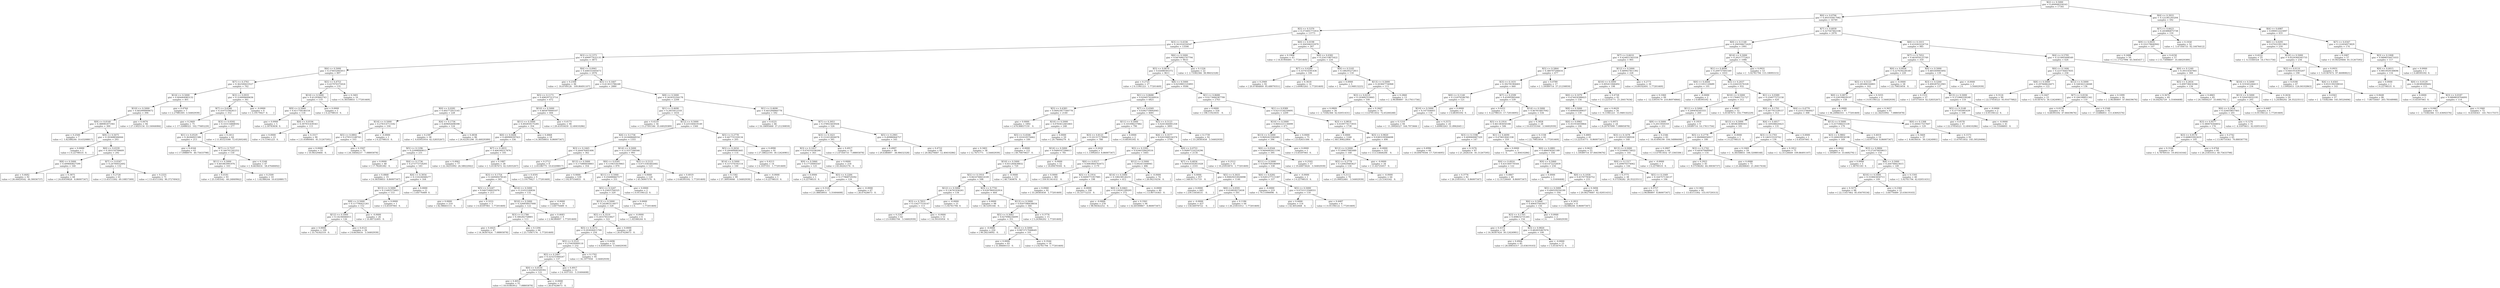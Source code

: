 digraph Tree {
0 [label="X[2] <= 0.5000\ngini = 0.499948358163\nsamples = 17341", shape="box"] ;
1 [label="X[0] <= 0.0794\ngini = 0.493193817082\nsamples = 16749", shape="box"] ;
0 -> 1 ;
2 [label="X[5] <= 0.5370\ngini = 0.373491771814\nsamples = 13773", shape="box"] ;
1 -> 2 ;
3 [label="X[3] <= 0.4336\ngini = 0.341016550547\nsamples = 13506", shape="box"] ;
2 -> 3 ;
4 [label="X[3] <= 0.1373\ngini = 0.499977632135\nsamples = 3873", shape="box"] ;
3 -> 4 ;
5 [label="X[6] <= 0.5000\ngini = 0.374032065011\nsamples = 897", shape="box"] ;
4 -> 5 ;
6 [label="X[7] <= 0.3761\ngini = 0.362500433527\nsamples = 762", shape="box"] ;
5 -> 6 ;
7 [label="X[14] <= 0.5000\ngini = 0.404464983132\nsamples = 401", shape="box"] ;
6 -> 7 ;
8 [label="X[10] <= 0.5000\ngini = 0.402999909672\nsamples = 394", shape="box"] ;
7 -> 8 ;
9 [label="X[9] <= 0.0140\ngini = 0.388981871941\nsamples = 300", shape="box"] ;
8 -> 9 ;
10 [label="gini = 0.2500\nsamples = 7\nvalue = [  1.82388244  10.63208817]", shape="box"] ;
9 -> 10 ;
11 [label="X[9] <= 0.5075\ngini = 0.393688584044\nsamples = 293", shape="box"] ;
9 -> 11 ;
12 [label="gini = 0.0000\nsamples = 1\nvalue = [ 0.22798531  0.        ]", shape="box"] ;
11 -> 12 ;
13 [label="X[0] <= 0.0339\ngini = 0.393159799609\nsamples = 292", shape="box"] ;
11 -> 13 ;
14 [label="X[8] <= 0.5000\ngini = 0.499840827599\nsamples = 160", shape="box"] ;
13 -> 14 ;
15 [label="gini = 0.4682\nsamples = 92\nvalue = [ 26.44629542  44.30036737]", shape="box"] ;
14 -> 15 ;
16 [label="gini = 0.3875\nsamples = 68\nvalue = [ 24.85039828   8.86007347]", shape="box"] ;
14 -> 16 ;
17 [label="X[7] <= 0.0347\ngini = 0.24700932492\nsamples = 132", shape="box"] ;
13 -> 17 ;
18 [label="gini = 0.2728\nsamples = 61\nvalue = [ 13.45113302  69.10857309]", shape="box"] ;
17 -> 18 ;
19 [label="gini = 0.2255\nsamples = 71\nvalue = [ 13.45113302  90.37274943]", shape="box"] ;
17 -> 19 ;
20 [label="gini = 0.4474\nsamples = 94\nvalue = [ 27.13025134  53.16044084]", shape="box"] ;
8 -> 20 ;
21 [label="gini = 0.4764\nsamples = 7\nvalue = [ 2.27985305  3.54402939]", shape="box"] ;
7 -> 21 ;
22 [label="X[3] <= 0.0935\ngini = 0.318009600636\nsamples = 361", shape="box"] ;
6 -> 22 ;
23 [label="X[7] <= 0.6280\ngini = 0.310721942613\nsamples = 352", shape="box"] ;
22 -> 23 ;
24 [label="gini = 0.2469\nsamples = 75\nvalue = [  17.32688321  102.77685229]", shape="box"] ;
23 -> 24 ;
25 [label="X[3] <= 0.0592\ngini = 0.333116808592\nsamples = 277", shape="box"] ;
23 -> 25 ;
26 [label="X[1] <= 0.0529\ngini = 0.36266921586\nsamples = 213", shape="box"] ;
25 -> 26 ;
27 [label="gini = 0.4164\nsamples = 63\nvalue = [ 17.0988979   40.75633798]", shape="box"] ;
26 -> 27 ;
28 [label="X[7] <= 0.7537\ngini = 0.340741242252\nsamples = 150", shape="box"] ;
26 -> 28 ;
29 [label="X[11] <= 0.5000\ngini = 0.401863991976\nsamples = 103", shape="box"] ;
28 -> 29 ;
30 [label="gini = 0.4181\nsamples = 93\nvalue = [ 25.5343542   60.24849962]", shape="box"] ;
29 -> 30 ;
31 [label="gini = 0.2500\nsamples = 10\nvalue = [  1.82388244  10.63208817]", shape="box"] ;
29 -> 31 ;
32 [label="gini = 0.2248\nsamples = 47\nvalue = [  8.6634416   58.47648492]", shape="box"] ;
28 -> 32 ;
33 [label="gini = 0.2412\nsamples = 64\nvalue = [ 11.85523588  72.65260248]", shape="box"] ;
25 -> 33 ;
34 [label="gini = -0.0000\nsamples = 9\nvalue = [ 3.19179427  0.        ]", shape="box"] ;
22 -> 34 ;
35 [label="X[5] <= 0.4753\ngini = 0.437970375024\nsamples = 135", shape="box"] ;
5 -> 35 ;
36 [label="X[14] <= 0.5000\ngini = 0.41293662743\nsamples = 119", shape="box"] ;
35 -> 36 ;
37 [label="X[9] <= 0.5060\ngini = 0.411758146154\nsamples = 118", shape="box"] ;
36 -> 37 ;
38 [label="gini = 0.0000\nsamples = 5\nvalue = [ 2.50783836  0.        ]", shape="box"] ;
37 -> 38 ;
39 [label="X[0] <= 0.0194\ngini = 0.397931439343\nsamples = 113", shape="box"] ;
37 -> 39 ;
40 [label="gini = 0.0000\nsamples = 23\nvalue = [ 9.11941221  0.        ]", shape="box"] ;
39 -> 40 ;
41 [label="gini = 0.3317\nsamples = 90\nvalue = [ 21.65860401  81.51267595]", shape="box"] ;
39 -> 41 ;
42 [label="gini = 0.0000\nsamples = 1\nvalue = [ 0.22798531  0.        ]", shape="box"] ;
36 -> 42 ;
43 [label="gini = 0.3401\nsamples = 16\nvalue = [ 6.38358855  1.77201469]", shape="box"] ;
35 -> 43 ;
44 [label="X[4] <= 0.0941\ngini = 0.448331605673\nsamples = 2976", shape="box"] ;
4 -> 44 ;
45 [label="gini = 0.2308\nsamples = 96\nvalue = [  16.8709126   109.86491107]", shape="box"] ;
44 -> 45 ;
46 [label="X[5] <= 0.1667\ngini = 0.413015786248\nsamples = 2880", shape="box"] ;
44 -> 46 ;
47 [label="X[5] <= 0.1173\ngini = 0.498297313714\nsamples = 672", shape="box"] ;
46 -> 47 ;
48 [label="X[0] <= 0.0281\ngini = 0.492772915145\nsamples = 228", shape="box"] ;
47 -> 48 ;
49 [label="X[14] <= 0.5000\ngini = 0.278314713182\nsamples = 104", shape="box"] ;
48 -> 49 ;
50 [label="X[5] <= 0.0802\ngini = 0.279515148745\nsamples = 103", shape="box"] ;
49 -> 50 ;
51 [label="gini = 0.0000\nsamples = 33\nvalue = [ 10.94329466   0.        ]", shape="box"] ;
50 -> 51 ;
52 [label="gini = 0.3507\nsamples = 70\nvalue = [ 24.16644237   7.08805878]", shape="box"] ;
50 -> 52 ;
53 [label="gini = -0.0000\nsamples = 1\nvalue = [ 0.22798531  0.        ]", shape="box"] ;
49 -> 53 ;
54 [label="X[4] <= 0.1736\ngini = 0.409692698398\nsamples = 124", shape="box"] ;
48 -> 54 ;
55 [label="gini = 0.2387\nsamples = 38\nvalue = [  6.83955916  42.52835267]", shape="box"] ;
54 -> 55 ;
56 [label="gini = 0.4838\nsamples = 86\nvalue = [ 24.62241298  35.44029389]", shape="box"] ;
54 -> 56 ;
57 [label="X[10] <= 0.5000\ngini = 0.485870000107\nsamples = 444", shape="box"] ;
47 -> 57 ;
58 [label="X[11] <= 0.5000\ngini = 0.492859175285\nsamples = 354", shape="box"] ;
57 -> 58 ;
59 [label="X[0] <= 0.0406\ngini = 0.489900397421\nsamples = 336", shape="box"] ;
58 -> 59 ;
60 [label="X[5] <= 0.1296\ngini = 0.22998949013\nsamples = 231", shape="box"] ;
59 -> 60 ;
61 [label="gini = 0.0000\nsamples = 48\nvalue = [ 17.78285382   0.        ]", shape="box"] ;
60 -> 61 ;
62 [label="X[4] <= 0.1736\ngini = 0.273773718205\nsamples = 183", shape="box"] ;
60 -> 62 ;
63 [label="gini = 0.4868\nsamples = 19\nvalue = [ 6.38358855  8.86007347]", shape="box"] ;
62 -> 63 ;
64 [label="X[4] <= 0.3054\ngini = 0.110226048277\nsamples = 164", shape="box"] ;
62 -> 64 ;
65 [label="X[13] <= 0.5000\ngini = 0.11682575603\nsamples = 153", shape="box"] ;
64 -> 65 ;
66 [label="X[8] <= 0.5000\ngini = 0.117706421261\nsamples = 152", shape="box"] ;
65 -> 66 ;
67 [label="X[12] <= 0.5000\ngini = 0.14236046015\nsamples = 126", shape="box"] ;
66 -> 67 ;
68 [label="gini = 0.0000\nsamples = 100\nvalue = [ 33.74182519   0.        ]", shape="box"] ;
67 -> 68 ;
69 [label="gini = 0.4121\nsamples = 26\nvalue = [ 8.6634416   3.54402939]", shape="box"] ;
67 -> 69 ;
70 [label="gini = -0.0000\nsamples = 26\nvalue = [ 10.48732405   0.        ]", shape="box"] ;
66 -> 70 ;
71 [label="gini = 0.0000\nsamples = 1\nvalue = [ 0.45597061  0.        ]", shape="box"] ;
65 -> 71 ;
72 [label="gini = 0.0000\nsamples = 11\nvalue = [ 3.64776489  0.        ]", shape="box"] ;
64 -> 72 ;
73 [label="X[7] <= 0.2833\ngini = 0.406344317876\nsamples = 105", shape="box"] ;
59 -> 73 ;
74 [label="gini = 0.4962\nsamples = 77\nvalue = [ 22.34255992  26.58022042]", shape="box"] ;
73 -> 74 ;
75 [label="gini = 0.1887\nsamples = 28\nvalue = [  5.01567672  42.52835267]", shape="box"] ;
73 -> 75 ;
76 [label="gini = 0.4868\nsamples = 18\nvalue = [ 6.38358855  8.86007347]", shape="box"] ;
58 -> 76 ;
77 [label="gini = 0.4173\nsamples = 90\nvalue = [ 29.41010439  12.40410286]", shape="box"] ;
57 -> 77 ;
78 [label="X[8] <= 0.5000\ngini = 0.343035356178\nsamples = 2208", shape="box"] ;
46 -> 78 ;
79 [label="X[1] <= 0.4690\ngini = 0.2833412318\nsamples = 1616", shape="box"] ;
78 -> 79 ;
80 [label="gini = 0.4210\nsamples = 56\nvalue = [ 15.27501546  35.44029389]", shape="box"] ;
79 -> 80 ;
81 [label="X[12] <= 0.5000\ngini = 0.225160419149\nsamples = 1560", shape="box"] ;
79 -> 81 ;
82 [label="X[4] <= 0.1736\ngini = 0.161668668554\nsamples = 1355", shape="box"] ;
81 -> 82 ;
83 [label="X[3] <= 0.1665\ngini = 0.264476491406\nsamples = 362", shape="box"] ;
82 -> 83 ;
84 [label="gini = 0.2712\nsamples = 8\nvalue = [  2.05186775  10.63208817]", shape="box"] ;
83 -> 84 ;
85 [label="X[13] <= 0.5000\ngini = 0.175880058803\nsamples = 354", shape="box"] ;
83 -> 85 ;
86 [label="X[3] <= 0.1754\ngini = 0.160949278145\nsamples = 345", shape="box"] ;
85 -> 86 ;
87 [label="X[5] <= 0.5247\ngini = 0.0407246035076\nsamples = 213", shape="box"] ;
86 -> 87 ;
88 [label="gini = 0.0000\nsamples = 210\nvalue = [ 82.98665115   0.        ]", shape="box"] ;
87 -> 88 ;
89 [label="gini = 0.3255\nsamples = 3\nvalue = [ 0.45597061  1.77201469]", shape="box"] ;
87 -> 89 ;
90 [label="X[14] <= 0.5000\ngini = 0.31052100836\nsamples = 132", shape="box"] ;
86 -> 90 ;
91 [label="X[10] <= 0.5000\ngini = 0.326858937008\nsamples = 122", shape="box"] ;
90 -> 91 ;
92 [label="X[3] <= 0.1780\ngini = 0.306282758801\nsamples = 113", shape="box"] ;
91 -> 92 ;
93 [label="gini = 0.4425\nsamples = 47\nvalue = [ 14.36307424   7.08805878]", shape="box"] ;
92 -> 93 ;
94 [label="gini = 0.1294\nsamples = 66\nvalue = [ 23.71047176   1.77201469]", shape="box"] ;
92 -> 94 ;
95 [label="gini = 0.4683\nsamples = 9\nvalue = [ 2.96380897  1.77201469]", shape="box"] ;
91 -> 95 ;
96 [label="gini = -0.0000\nsamples = 10\nvalue = [ 3.64776489  0.        ]", shape="box"] ;
90 -> 96 ;
97 [label="gini = 0.4591\nsamples = 9\nvalue = [ 3.19179427  1.77201469]", shape="box"] ;
85 -> 97 ;
98 [label="X[14] <= 0.5000\ngini = 0.113557390566\nsamples = 993", shape="box"] ;
82 -> 98 ;
99 [label="X[0] <= 0.0391\ngini = 0.119431819063\nsamples = 870", shape="box"] ;
98 -> 99 ;
100 [label="gini = 0.0000\nsamples = 539\nvalue = [ 192.87556833    0.        ]", shape="box"] ;
99 -> 100 ;
101 [label="X[11] <= 0.5000\ngini = 0.256880667577\nsamples = 331", shape="box"] ;
99 -> 101 ;
102 [label="X[5] <= 0.5247\ngini = 0.25825764325\nsamples = 329", shape="box"] ;
101 -> 102 ;
103 [label="X[13] <= 0.5000\ngini = 0.242863114077\nsamples = 328", shape="box"] ;
102 -> 103 ;
104 [label="X[5] <= 0.3519\ngini = 0.245576533827\nsamples = 322", shape="box"] ;
103 -> 104 ;
105 [label="X[5] <= 0.3272\ngini = 0.293026411709\nsamples = 254", shape="box"] ;
104 -> 105 ;
106 [label="X[5] <= 0.2531\ngini = 0.270426999118\nsamples = 232", shape="box"] ;
105 -> 106 ;
107 [label="X[5] <= 0.2407\ngini = 0.323231060247\nsamples = 137", shape="box"] ;
106 -> 107 ;
108 [label="X[0] <= 0.0530\ngini = 0.23632549392\nsamples = 122", shape="box"] ;
107 -> 108 ;
109 [label="gini = 0.4053\nsamples = 55\nvalue = [ 18.01083912   7.08805878]", shape="box"] ;
108 -> 109 ;
110 [label="gini = -0.0000\nsamples = 67\nvalue = [ 26.67428073   0.        ]", shape="box"] ;
108 -> 110 ;
111 [label="gini = 0.4917\nsamples = 15\nvalue = [ 4.1037355   5.31604408]", shape="box"] ;
107 -> 111 ;
112 [label="gini = 0.1702\nsamples = 95\nvalue = [ 34.1977958    3.54402939]", shape="box"] ;
106 -> 112 ;
113 [label="gini = 0.4496\nsamples = 22\nvalue = [ 6.83955916  3.54402939]", shape="box"] ;
105 -> 113 ;
114 [label="gini = 0.0000\nsamples = 68\nvalue = [ 26.67428073   0.        ]", shape="box"] ;
104 -> 114 ;
115 [label="gini = -0.0000\nsamples = 6\nvalue = [ 1.82388244  0.        ]", shape="box"] ;
103 -> 115 ;
116 [label="gini = 0.0000\nsamples = 1\nvalue = [ 0.          1.77201469]", shape="box"] ;
102 -> 116 ;
117 [label="gini = 0.0000\nsamples = 2\nvalue = [ 0.91194122  0.        ]", shape="box"] ;
101 -> 117 ;
118 [label="X[5] <= 0.5123\ngini = 0.0713583402682\nsamples = 123", shape="box"] ;
98 -> 118 ;
119 [label="gini = 0.0000\nsamples = 120\nvalue = [ 45.36907576   0.        ]", shape="box"] ;
118 -> 119 ;
120 [label="gini = 0.4019\nsamples = 3\nvalue = [ 0.68395592  1.77201469]", shape="box"] ;
118 -> 120 ;
121 [label="X[5] <= 0.2778\ngini = 0.447731559134\nsamples = 205", shape="box"] ;
81 -> 121 ;
122 [label="X[5] <= 0.2654\ngini = 0.200489083445\nsamples = 114", shape="box"] ;
121 -> 122 ;
123 [label="X[14] <= 0.5000\ngini = 0.157374192114\nsamples = 100", shape="box"] ;
122 -> 123 ;
124 [label="gini = 0.1582\nsamples = 99\nvalue = [ 37.38959008   3.54402939]", shape="box"] ;
123 -> 124 ;
125 [label="gini = -0.0000\nsamples = 1\nvalue = [ 0.22798531  0.        ]", shape="box"] ;
123 -> 125 ;
126 [label="gini = 0.4213\nsamples = 14\nvalue = [ 4.1037355   1.77201469]", shape="box"] ;
122 -> 126 ;
127 [label="gini = 0.4990\nsamples = 91\nvalue = [ 27.58622195  30.12424981]", shape="box"] ;
121 -> 127 ;
128 [label="X[1] <= 0.4690\ngini = 0.443284866778\nsamples = 592", shape="box"] ;
78 -> 128 ;
129 [label="gini = 0.4225\nsamples = 66\nvalue = [ 16.18695668  37.21230859]", shape="box"] ;
128 -> 129 ;
130 [label="X[7] <= 0.3051\ngini = 0.378923459504\nsamples = 526", shape="box"] ;
128 -> 130 ;
131 [label="X[3] <= 0.1621\ngini = 0.151612826078\nsamples = 361", shape="box"] ;
130 -> 131 ;
132 [label="X[3] <= 0.1437\ngini = 0.074310106266\nsamples = 343", shape="box"] ;
131 -> 132 ;
133 [label="X[9] <= 0.5060\ngini = 0.17720093547\nsamples = 125", shape="box"] ;
132 -> 133 ;
134 [label="gini = 0.0000\nsamples = 1\nvalue = [ 0.22798531  0.        ]", shape="box"] ;
133 -> 134 ;
135 [label="X[5] <= 0.2284\ngini = 0.177868729392\nsamples = 124", shape="box"] ;
133 -> 135 ;
136 [label="gini = 0.3145\nsamples = 57\nvalue = [ 21.88658931   5.31604408]", shape="box"] ;
135 -> 136 ;
137 [label="gini = -0.0000\nsamples = 67\nvalue = [ 26.67428073   0.        ]", shape="box"] ;
135 -> 137 ;
138 [label="gini = 0.0000\nsamples = 218\nvalue = [ 83.44262176   0.        ]", shape="box"] ;
132 -> 138 ;
139 [label="gini = 0.4917\nsamples = 18\nvalue = [ 5.47164733  7.08805878]", shape="box"] ;
131 -> 139 ;
140 [label="X[5] <= 0.2901\ngini = 0.49986064757\nsamples = 165", shape="box"] ;
130 -> 140 ;
141 [label="gini = 0.4907\nsamples = 99\nvalue = [ 29.6380897   38.98432328]", shape="box"] ;
140 -> 141 ;
142 [label="gini = 0.4722\nsamples = 66\nvalue = [ 20.06270687  12.40410286]", shape="box"] ;
140 -> 142 ;
143 [label="X[6] <= 0.5000\ngini = 0.0476862707794\nsamples = 9633", shape="box"] ;
3 -> 143 ;
144 [label="X[5] <= 0.0679\ngini = 0.02688305372\nsamples = 9611", shape="box"] ;
143 -> 144 ;
145 [label="gini = 0.2725\nsamples = 27\nvalue = [ 9.11941221  1.77201469]", shape="box"] ;
144 -> 145 ;
146 [label="X[8] <= 0.5000\ngini = 0.0259801535893\nsamples = 9584", shape="box"] ;
144 -> 146 ;
147 [label="X[1] <= 0.8688\ngini = 0.0294574160916\nsamples = 6821", shape="box"] ;
146 -> 147 ;
148 [label="X[5] <= 0.4383\ngini = 0.00923877560778\nsamples = 2140", shape="box"] ;
147 -> 148 ;
149 [label="gini = 0.0000\nsamples = 1892\nvalue = [ 676.88837159    0.        ]", shape="box"] ;
148 -> 149 ;
150 [label="X[10] <= 0.5000\ngini = 0.0783612401803\nsamples = 248", shape="box"] ;
148 -> 150 ;
151 [label="X[5] <= 0.4506\ngini = 0.101610574462\nsamples = 189", shape="box"] ;
150 -> 151 ;
152 [label="gini = 0.3401\nsamples = 38\nvalue = [ 12.7671771    3.54402939]", shape="box"] ;
151 -> 152 ;
153 [label="gini = -0.0000\nsamples = 151\nvalue = [ 49.70079657   0.        ]", shape="box"] ;
151 -> 153 ;
154 [label="gini = 0.0000\nsamples = 59\nvalue = [ 20.74666279   0.        ]", shape="box"] ;
150 -> 154 ;
155 [label="X[7] <= 0.4369\ngini = 0.0382718092045\nsamples = 4681", shape="box"] ;
147 -> 155 ;
156 [label="X[11] <= 0.5000\ngini = 0.101098237882\nsamples = 790", shape="box"] ;
155 -> 156 ;
157 [label="X[3] <= 0.8125\ngini = 0.101317178969\nsamples = 788", shape="box"] ;
156 -> 157 ;
158 [label="X[14] <= 0.5000\ngini = 0.0480167296613\nsamples = 781", shape="box"] ;
157 -> 158 ;
159 [label="X[10] <= 0.5000\ngini = 0.051260438832\nsamples = 729", shape="box"] ;
158 -> 159 ;
160 [label="X[5] <= 0.1914\ngini = 0.0616740614109\nsamples = 598", shape="box"] ;
159 -> 160 ;
161 [label="X[12] <= 0.5000\ngini = 0.136761936261\nsamples = 134", shape="box"] ;
160 -> 161 ;
162 [label="X[3] <= 0.7853\ngini = 0.154277516147\nsamples = 113", shape="box"] ;
161 -> 162 ;
163 [label="gini = 0.2247\nsamples = 62\nvalue = [ 23.93845706   3.54402939]", shape="box"] ;
162 -> 163 ;
164 [label="gini = -0.0000\nsamples = 51\nvalue = [ 14.59105954   0.        ]", shape="box"] ;
162 -> 164 ;
165 [label="gini = -0.0000\nsamples = 21\nvalue = [ 5.92761794  0.        ]", shape="box"] ;
161 -> 165 ;
166 [label="X[3] <= 0.7741\ngini = 0.0397869162914\nsamples = 464", shape="box"] ;
160 -> 166 ;
167 [label="gini = 0.0000\nsamples = 98\nvalue = [ 38.5295166   0.       ]", shape="box"] ;
166 -> 167 ;
168 [label="X[13] <= 0.5000\ngini = 0.0507586638034\nsamples = 366", shape="box"] ;
166 -> 168 ;
169 [label="X[5] <= 0.3642\ngini = 0.027098234499\nsamples = 351", shape="box"] ;
168 -> 169 ;
170 [label="gini = -0.0000\nsamples = 250\nvalue = [ 90.28218092   0.        ]", shape="box"] ;
169 -> 170 ;
171 [label="X[12] <= 0.5000\ngini = 0.0873717048649\nsamples = 101", shape="box"] ;
169 -> 171 ;
172 [label="gini = 0.0000\nsamples = 83\nvalue = [ 31.00600153   0.        ]", shape="box"] ;
171 -> 172 ;
173 [label="gini = 0.3544\nsamples = 18\nvalue = [ 5.92761794  1.77201469]", shape="box"] ;
171 -> 173 ;
174 [label="gini = 0.3776\nsamples = 15\nvalue = [ 5.24366202  1.77201469]", shape="box"] ;
168 -> 174 ;
175 [label="gini = -0.0000\nsamples = 131\nvalue = [ 46.7369876   0.       ]", shape="box"] ;
159 -> 175 ;
176 [label="gini = -0.0000\nsamples = 52\nvalue = [ 18.69479504   0.        ]", shape="box"] ;
158 -> 176 ;
177 [label="gini = 0.2020\nsamples = 7\nvalue = [ 1.13992653  8.86007347]", shape="box"] ;
157 -> 177 ;
178 [label="gini = 0.0000\nsamples = 2\nvalue = [ 0.68395592  0.        ]", shape="box"] ;
156 -> 178 ;
179 [label="X[5] <= 0.5123\ngini = 0.0245366081258\nsamples = 3891", shape="box"] ;
155 -> 179 ;
180 [label="X[4] <= 0.3577\ngini = 0.0201948534374\nsamples = 3799", shape="box"] ;
179 -> 180 ;
181 [label="X[5] <= 0.3395\ngini = 0.0346328429516\nsamples = 1665", shape="box"] ;
180 -> 181 ;
182 [label="X[0] <= 0.0517\ngini = 0.0083864782672\nsamples = 1179", shape="box"] ;
181 -> 182 ;
183 [label="gini = 0.0000\nsamples = 981\nvalue = [ 350.41341432    0.        ]", shape="box"] ;
182 -> 183 ;
184 [label="X[5] <= 0.1914\ngini = 0.0490771957985\nsamples = 198", shape="box"] ;
182 -> 184 ;
185 [label="gini = 0.0960\nsamples = 92\nvalue = [ 33.28585458   1.77201469]", shape="box"] ;
184 -> 185 ;
186 [label="gini = -0.0000\nsamples = 106\nvalue = [ 35.33772233   0.        ]", shape="box"] ;
184 -> 186 ;
187 [label="X[12] <= 0.5000\ngini = 0.092451608941\nsamples = 486", shape="box"] ;
181 -> 187 ;
188 [label="X[14] <= 0.5000\ngini = 0.108238126231\nsamples = 412", shape="box"] ;
187 -> 188 ;
189 [label="X[0] <= 0.0463\ngini = 0.118241189205\nsamples = 372", shape="box"] ;
188 -> 189 ;
190 [label="gini = -0.0000\nsamples = 278\nvalue = [ 98.94562252   0.        ]", shape="box"] ;
189 -> 190 ;
191 [label="gini = 0.3361\nsamples = 94\nvalue = [ 32.60189867   8.86007347]", shape="box"] ;
189 -> 191 ;
192 [label="gini = -0.0000\nsamples = 40\nvalue = [ 13.90710363   0.        ]", shape="box"] ;
188 -> 192 ;
193 [label="gini = -0.0000\nsamples = 74\nvalue = [ 28.04219256   0.        ]", shape="box"] ;
187 -> 193 ;
194 [label="X[0] <= 0.0753\ngini = 0.00897216224296\nsamples = 2134", shape="box"] ;
180 -> 194 ;
195 [label="X[7] <= 0.6834\ngini = 0.00456592851028\nsamples = 2103", shape="box"] ;
194 -> 195 ;
196 [label="gini = 0.0000\nsamples = 957\nvalue = [ 348.81751719    0.        ]", shape="box"] ;
195 -> 196 ;
197 [label="X[5] <= 0.3025\ngini = 0.00829253020098\nsamples = 1146", shape="box"] ;
195 -> 197 ;
198 [label="gini = 0.0000\nsamples = 645\nvalue = [ 239.15658531    0.        ]", shape="box"] ;
197 -> 198 ;
199 [label="X[0] <= 0.0591\ngini = 0.018828272658\nsamples = 501", shape="box"] ;
197 -> 199 ;
200 [label="gini = -0.0000\nsamples = 437\nvalue = [ 158.44978722    0.        ]", shape="box"] ;
199 -> 200 ;
201 [label="gini = 0.1186\nsamples = 64\nvalue = [ 26.21831012   1.77201469]", shape="box"] ;
199 -> 201 ;
202 [label="gini = 0.2512\nsamples = 31\nvalue = [ 10.25933874   1.77201469]", shape="box"] ;
194 -> 202 ;
203 [label="gini = 0.1739\nsamples = 92\nvalue = [ 33.28585458   3.54402939]", shape="box"] ;
179 -> 203 ;
204 [label="X[1] <= 0.8688\ngini = 0.0173684387799\nsamples = 2763", shape="box"] ;
146 -> 204 ;
205 [label="gini = 0.0000\nsamples = 554\nvalue = [ 198.11923035    0.        ]", shape="box"] ;
204 -> 205 ;
206 [label="X[1] <= 0.9389\ngini = 0.0215534258495\nsamples = 2209", shape="box"] ;
204 -> 206 ;
207 [label="X[10] <= 0.5000\ngini = 0.0602221130099\nsamples = 471", shape="box"] ;
206 -> 207 ;
208 [label="X[13] <= 0.5000\ngini = 0.0692423582081\nsamples = 396", shape="box"] ;
207 -> 208 ;
209 [label="X[0] <= 0.0544\ngini = 0.0694483011194\nsamples = 395", shape="box"] ;
208 -> 209 ;
210 [label="X[11] <= 0.5000\ngini = 0.0280769186909\nsamples = 338", shape="box"] ;
209 -> 210 ;
211 [label="X[0] <= 0.0282\ngini = 0.0281277115387\nsamples = 337", shape="box"] ;
210 -> 211 ;
212 [label="gini = -0.0000\nsamples = 219\nvalue = [ 79.11090096   0.        ]", shape="box"] ;
211 -> 212 ;
213 [label="X[5] <= 0.5000\ngini = 0.0755113568551\nsamples = 118", shape="box"] ;
211 -> 213 ;
214 [label="gini = 0.0000\nsamples = 114\nvalue = [ 42.4052668   0.       ]", shape="box"] ;
213 -> 214 ;
215 [label="gini = 0.4487\nsamples = 4\nvalue = [ 0.91194122  1.77201469]", shape="box"] ;
213 -> 215 ;
216 [label="gini = -0.0000\nsamples = 1\nvalue = [ 0.22798531  0.        ]", shape="box"] ;
210 -> 216 ;
217 [label="gini = 0.2593\nsamples = 57\nvalue = [ 19.60673626   3.54402939]", shape="box"] ;
209 -> 217 ;
218 [label="gini = 0.0000\nsamples = 1\nvalue = [ 0.45597061  0.        ]", shape="box"] ;
208 -> 218 ;
219 [label="gini = 0.0000\nsamples = 75\nvalue = [ 23.02651584   0.        ]", shape="box"] ;
207 -> 219 ;
220 [label="X[3] <= 0.9818\ngini = 0.0109774173935\nsamples = 1738", shape="box"] ;
206 -> 220 ;
221 [label="gini = 0.0000\nsamples = 1248\nvalue = [ 461.89822864    0.        ]", shape="box"] ;
220 -> 221 ;
222 [label="X[3] <= 0.9820\ngini = 0.0385539584698\nsamples = 490", shape="box"] ;
220 -> 222 ;
223 [label="X[12] <= 0.5000\ngini = 0.100627085089\nsamples = 168", shape="box"] ;
222 -> 223 ;
224 [label="X[5] <= 0.2778\ngini = 0.120429483627\nsamples = 134", shape="box"] ;
223 -> 224 ;
225 [label="gini = 0.2112\nsamples = 70\nvalue = [ 25.99032481   3.54402939]", shape="box"] ;
224 -> 225 ;
226 [label="gini = -0.0000\nsamples = 64\nvalue = [ 25.5343542   0.       ]", shape="box"] ;
224 -> 226 ;
227 [label="gini = -0.0000\nsamples = 34\nvalue = [ 11.62725057   0.        ]", shape="box"] ;
223 -> 227 ;
228 [label="gini = -0.0000\nsamples = 322\nvalue = [ 113.53668206    0.        ]", shape="box"] ;
222 -> 228 ;
229 [label="gini = 0.1226\nsamples = 22\nvalue = [  2.73582366  38.98432328]", shape="box"] ;
143 -> 229 ;
230 [label="X[0] <= 0.0198\ngini = 0.304506255979\nsamples = 267", shape="box"] ;
2 -> 230 ;
231 [label="gini = 0.1908\nsamples = 43\nvalue = [ 14.81904485   1.77201469]", shape="box"] ;
230 -> 231 ;
232 [label="X[0] <= 0.0381\ngini = 0.254119875422\nsamples = 224", shape="box"] ;
230 -> 232 ;
233 [label="X[7] <= 0.6280\ngini = 0.337414391436\nsamples = 106", shape="box"] ;
232 -> 233 ;
234 [label="gini = 0.2949\nsamples = 92\nvalue = [ 20.97464809  95.68879351]", shape="box"] ;
233 -> 234 ;
235 [label="gini = 0.3618\nsamples = 14\nvalue = [ 5.69963263  1.77201469]", shape="box"] ;
233 -> 235 ;
236 [label="X[9] <= 0.5105\ngini = 0.188295272811\nsamples = 118", shape="box"] ;
232 -> 236 ;
237 [label="gini = 0.0000\nsamples = 5\nvalue = [  0.          15.94813225]", shape="box"] ;
236 -> 237 ;
238 [label="X[13] <= 0.5000\ngini = 0.203847736968\nsamples = 113", shape="box"] ;
236 -> 238 ;
239 [label="X[3] <= 0.0219\ngini = 0.193682319065\nsamples = 100", shape="box"] ;
238 -> 239 ;
240 [label="gini = 0.0809\nsamples = 26\nvalue = [  2.73582366  62.02051431]", shape="box"] ;
239 -> 240 ;
241 [label="gini = 0.2667\nsamples = 74\nvalue = [ 13.67911832  72.65260248]", shape="box"] ;
239 -> 241 ;
242 [label="gini = 0.2860\nsamples = 13\nvalue = [  2.96380897  14.17611756]", shape="box"] ;
238 -> 242 ;
243 [label="X[7] <= 0.6839\ngini = 0.327567462106\nsamples = 2976", shape="box"] ;
1 -> 243 ;
244 [label="X[0] <= 0.1148\ngini = 0.290594671629\nsamples = 1991", shape="box"] ;
243 -> 244 ;
245 [label="X[7] <= 0.6610\ngini = 0.424821565558\nsamples = 905", shape="box"] ;
244 -> 245 ;
246 [label="X[5] <= 0.5864\ngini = 0.380707206616\nsamples = 677", shape="box"] ;
245 -> 246 ;
247 [label="X[3] <= 0.1431\ngini = 0.392781904401\nsamples = 660", shape="box"] ;
246 -> 247 ;
248 [label="X[0] <= 0.1140\ngini = 0.152076596785\nsamples = 121", shape="box"] ;
247 -> 248 ;
249 [label="X[10] <= 0.5000\ngini = 0.147164603\nsamples = 118", shape="box"] ;
248 -> 249 ;
250 [label="gini = 0.1210\nsamples = 94\nvalue = [  11.39926527  164.7973666 ]", shape="box"] ;
249 -> 250 ;
251 [label="gini = 0.2572\nsamples = 24\nvalue = [  5.69963263  31.8962645 ]", shape="box"] ;
249 -> 251 ;
252 [label="gini = 0.0000\nsamples = 3\nvalue = [ 0.68395592  0.        ]", shape="box"] ;
248 -> 252 ;
253 [label="X[7] <= 0.2599\ngini = 0.45995905444\nsamples = 539", shape="box"] ;
247 -> 253 ;
254 [label="gini = 0.0251\nsamples = 5\nvalue = [  0.22798531  17.72014695]", shape="box"] ;
253 -> 254 ;
255 [label="X[14] <= 0.5000\ngini = 0.467814857042\nsamples = 534", shape="box"] ;
253 -> 255 ;
256 [label="X[5] <= 0.1914\ngini = 0.461383050188\nsamples = 506", shape="box"] ;
255 -> 256 ;
257 [label="X[3] <= 0.1598\ngini = 0.409060087329\nsamples = 147", shape="box"] ;
256 -> 257 ;
258 [label="gini = 0.4996\nsamples = 60\nvalue = [ 18.69479504  17.72014695]", shape="box"] ;
257 -> 258 ;
259 [label="gini = 0.3276\nsamples = 87\nvalue = [ 21.2026334   81.51267595]", shape="box"] ;
257 -> 259 ;
260 [label="X[1] <= 0.4690\ngini = 0.479653041338\nsamples = 359", shape="box"] ;
256 -> 260 ;
261 [label="gini = 0.0000\nsamples = 3\nvalue = [  0.          12.40410286]", shape="box"] ;
260 -> 261 ;
262 [label="X[0] <= 0.0881\ngini = 0.486636561189\nsamples = 356", shape="box"] ;
260 -> 262 ;
263 [label="X[4] <= 0.4916\ngini = 0.431569770544\nsamples = 122", shape="box"] ;
262 -> 263 ;
264 [label="gini = 0.3776\nsamples = 82\nvalue = [ 26.21831012   8.86007347]", shape="box"] ;
263 -> 264 ;
265 [label="gini = 0.4867\nsamples = 40\nvalue = [ 12.31120649   8.86007347]", shape="box"] ;
263 -> 265 ;
266 [label="X[9] <= 0.5060\ngini = 0.451472232839\nsamples = 234", shape="box"] ;
262 -> 266 ;
267 [label="gini = 0.0000\nsamples = 1\nvalue = [ 0.          5.31604408]", shape="box"] ;
266 -> 267 ;
268 [label="X[0] <= 0.1058\ngini = 0.457077836752\nsamples = 233", shape="box"] ;
266 -> 268 ;
269 [label="X[5] <= 0.5000\ngini = 0.490529256199\nsamples = 164", shape="box"] ;
268 -> 269 ;
270 [label="X[6] <= 0.5000\ngini = 0.496437603917\nsamples = 156", shape="box"] ;
269 -> 270 ;
271 [label="X[3] <= 0.1703\ngini = 0.498632731265\nsamples = 154", shape="box"] ;
270 -> 271 ;
272 [label="gini = 0.4372\nsamples = 54\nvalue = [ 14.36307424  30.12424981]", shape="box"] ;
271 -> 272 ;
273 [label="X[3] <= 0.9820\ngini = 0.482835467074\nsamples = 100", shape="box"] ;
271 -> 273 ;
274 [label="gini = 0.4944\nsamples = 85\nvalue = [ 28.49816317  23.03619103]", shape="box"] ;
273 -> 274 ;
275 [label="gini = -0.0000\nsamples = 15\nvalue = [ 5.01567672  0.        ]", shape="box"] ;
273 -> 275 ;
276 [label="gini = 0.0000\nsamples = 2\nvalue = [ 0.          3.54402939]", shape="box"] ;
270 -> 276 ;
277 [label="gini = 0.2831\nsamples = 8\nvalue = [ 1.82388244  8.86007347]", shape="box"] ;
269 -> 277 ;
278 [label="gini = 0.3694\nsamples = 69\nvalue = [ 20.06270687  62.02051431]", shape="box"] ;
268 -> 278 ;
279 [label="gini = 0.3858\nsamples = 28\nvalue = [ 10.03135344   3.54402939]", shape="box"] ;
255 -> 279 ;
280 [label="gini = 0.0789\nsamples = 17\nvalue = [  1.59589714  37.21230859]", shape="box"] ;
246 -> 280 ;
281 [label="X[12] <= 0.5000\ngini = 0.489927811392\nsamples = 228", shape="box"] ;
245 -> 281 ;
282 [label="X[10] <= 0.5000\ngini = 0.495411846492\nsamples = 198", shape="box"] ;
281 -> 282 ;
283 [label="X[0] <= 0.1079\ngini = 0.474424388425\nsamples = 156", shape="box"] ;
282 -> 283 ;
284 [label="X[8] <= 0.5000\ngini = 0.408444589037\nsamples = 130", shape="box"] ;
283 -> 284 ;
285 [label="X[0] <= 0.0965\ngini = 0.351916059864\nsamples = 106", shape="box"] ;
284 -> 285 ;
286 [label="gini = 0.1338\nsamples = 65\nvalue = [ 22.79853054   1.77201469]", shape="box"] ;
285 -> 286 ;
287 [label="gini = 0.4805\nsamples = 41\nvalue = [ 13.22314771   8.86007347]", shape="box"] ;
285 -> 287 ;
288 [label="gini = 0.4973\nsamples = 24\nvalue = [ 8.20747099  7.08805878]", shape="box"] ;
284 -> 288 ;
289 [label="gini = 0.4629\nsamples = 26\nvalue = [  9.11941221  15.94813225]", shape="box"] ;
283 -> 289 ;
290 [label="gini = 0.4728\nsamples = 42\nvalue = [ 13.22314771  21.26417634]", shape="box"] ;
282 -> 290 ;
291 [label="gini = 0.2771\nsamples = 30\nvalue = [ 8.89142691  1.77201469]", shape="box"] ;
281 -> 291 ;
292 [label="X[14] <= 0.5000\ngini = 0.20217772421\nsamples = 1086", shape="box"] ;
244 -> 292 ;
293 [label="X[1] <= 0.4690\ngini = 0.209737491549\nsamples = 1033", shape="box"] ;
292 -> 293 ;
294 [label="X[0] <= 0.4444\ngini = 0.111051120689\nsamples = 101", shape="box"] ;
293 -> 294 ;
295 [label="gini = 0.1060\nsamples = 99\nvalue = [  12.53919179  210.86974866]", shape="box"] ;
294 -> 295 ;
296 [label="gini = -0.0000\nsamples = 2\nvalue = [ 0.68395592  0.        ]", shape="box"] ;
294 -> 296 ;
297 [label="X[5] <= 0.2037\ngini = 0.224433576328\nsamples = 932", shape="box"] ;
293 -> 297 ;
298 [label="X[10] <= 0.5000\ngini = 0.178461751727\nsamples = 312", shape="box"] ;
297 -> 298 ;
299 [label="X[11] <= 0.5000\ngini = 0.200456545555\nsamples = 260", shape="box"] ;
298 -> 299 ;
300 [label="X[8] <= 0.5000\ngini = 0.2011959359\nsamples = 251", shape="box"] ;
299 -> 300 ;
301 [label="X[3] <= 0.1478\ngini = 0.185531589558\nsamples = 168", shape="box"] ;
300 -> 301 ;
302 [label="gini = 0.0625\nsamples = 23\nvalue = [  1.59589714  47.84439676]", shape="box"] ;
301 -> 302 ;
303 [label="X[13] <= 0.5000\ngini = 0.210466174022\nsamples = 145", shape="box"] ;
301 -> 303 ;
304 [label="X[0] <= 0.1317\ngini = 0.209070374062\nsamples = 144", shape="box"] ;
303 -> 304 ;
305 [label="gini = 0.3775\nsamples = 38\nvalue = [  9.57538282  28.35223511]", shape="box"] ;
304 -> 305 ;
306 [label="X[5] <= 0.1049\ngini = 0.164757134137\nsamples = 106", shape="box"] ;
304 -> 306 ;
307 [label="gini = 0.3757\nsamples = 12\nvalue = [ 2.96380897  8.86007347]", shape="box"] ;
306 -> 307 ;
308 [label="gini = 0.1462\nsamples = 94\nvalue = [  13.45113302  155.93729313]", shape="box"] ;
306 -> 308 ;
309 [label="gini = -0.0000\nsamples = 1\nvalue = [ 0.22798531  0.        ]", shape="box"] ;
303 -> 309 ;
310 [label="gini = 0.2346\nsamples = 83\nvalue = [  16.41494199  104.54886698]", shape="box"] ;
300 -> 310 ;
311 [label="gini = 0.1819\nsamples = 9\nvalue = [  1.59589714  14.17611756]", shape="box"] ;
299 -> 311 ;
312 [label="gini = 0.0887\nsamples = 52\nvalue = [   5.01567672  102.77685229]", shape="box"] ;
298 -> 312 ;
313 [label="X[1] <= 0.9389\ngini = 0.250077572158\nsamples = 620", shape="box"] ;
297 -> 313 ;
314 [label="X[0] <= 0.1701\ngini = 0.267761539157\nsamples = 312", shape="box"] ;
313 -> 314 ;
315 [label="X[13] <= 0.5000\ngini = 0.385863890503\nsamples = 181", shape="box"] ;
314 -> 315 ;
316 [label="X[5] <= 0.2778\ngini = 0.384966056917\nsamples = 180", shape="box"] ;
315 -> 316 ;
317 [label="gini = 0.2807\nsamples = 64\nvalue = [ 13.67911832  67.3365584 ]", shape="box"] ;
316 -> 317 ;
318 [label="X[3] <= 0.1742\ngini = 0.445679489947\nsamples = 116", shape="box"] ;
316 -> 318 ;
319 [label="gini = 0.2923\nsamples = 45\nvalue = [  9.57538282  44.30036737]", shape="box"] ;
318 -> 319 ;
320 [label="gini = 0.4988\nsamples = 71\nvalue = [ 23.48248645  21.26417634]", shape="box"] ;
318 -> 320 ;
321 [label="gini = -0.0000\nsamples = 1\nvalue = [ 0.22798531  0.        ]", shape="box"] ;
315 -> 321 ;
322 [label="X[4] <= 0.4017\ngini = 0.149508020423\nsamples = 131", shape="box"] ;
314 -> 322 ;
323 [label="X[3] <= 0.1703\ngini = 0.146515510742\nsamples = 130", shape="box"] ;
322 -> 323 ;
324 [label="gini = 0.1069\nsamples = 59\nvalue = [   6.38358855  106.32088168]", shape="box"] ;
323 -> 324 ;
325 [label="gini = 0.1812\nsamples = 71\nvalue = [  12.31120649  109.86491107]", shape="box"] ;
323 -> 325 ;
326 [label="gini = 0.0000\nsamples = 1\nvalue = [ 0.45597061  0.        ]", shape="box"] ;
322 -> 326 ;
327 [label="X[4] <= 0.4770\ngini = 0.233127664927\nsamples = 308", shape="box"] ;
313 -> 327 ;
328 [label="X[13] <= 0.5000\ngini = 0.257596631539\nsamples = 179", shape="box"] ;
327 -> 328 ;
329 [label="X[3] <= 0.9802\ngini = 0.248429934198\nsamples = 169", shape="box"] ;
328 -> 329 ;
330 [label="gini = 0.0864\nsamples = 15\nvalue = [  1.59589714  33.6682792 ]", shape="box"] ;
329 -> 330 ;
331 [label="X[3] <= 0.9806\ngini = 0.272470050613\nsamples = 154", shape="box"] ;
329 -> 331 ;
332 [label="gini = 0.0000\nsamples = 5\nvalue = [ 1.36791183  0.        ]", shape="box"] ;
331 -> 332 ;
333 [label="X[8] <= 0.5000\ngini = 0.264748423615\nsamples = 149", shape="box"] ;
331 -> 333 ;
334 [label="X[10] <= 0.5000\ngini = 0.310843450713\nsamples = 109", shape="box"] ;
333 -> 334 ;
335 [label="gini = 0.3275\nsamples = 88\nvalue = [ 22.11457462  85.05670534]", shape="box"] ;
334 -> 335 ;
336 [label="gini = 0.2360\nsamples = 21\nvalue = [  3.64776489  23.03619103]", shape="box"] ;
334 -> 336 ;
337 [label="gini = 0.1593\nsamples = 40\nvalue = [  5.92761794  62.02051431]", shape="box"] ;
333 -> 337 ;
338 [label="gini = 0.4019\nsamples = 10\nvalue = [ 3.41977958  8.86007347]", shape="box"] ;
328 -> 338 ;
339 [label="X[0] <= 0.1308\ngini = 0.200417557607\nsamples = 129", shape="box"] ;
327 -> 339 ;
340 [label="gini = 0.3469\nsamples = 37\nvalue = [  8.6634416   30.12424981]", shape="box"] ;
339 -> 340 ;
341 [label="gini = 0.1573\nsamples = 92\nvalue = [  13.67911832  145.30520496]", shape="box"] ;
339 -> 341 ;
342 [label="gini = 0.0931\nsamples = 53\nvalue = [   5.92761794  115.18095515]", shape="box"] ;
292 -> 342 ;
343 [label="X[0] <= 0.1015\ngini = 0.410263224716\nsamples = 985", shape="box"] ;
243 -> 343 ;
344 [label="X[7] <= 0.7052\ngini = 0.463059125749\nsamples = 359", shape="box"] ;
343 -> 344 ;
345 [label="X[0] <= 0.0936\ngini = 0.227639228149\nsamples = 220", shape="box"] ;
344 -> 345 ;
346 [label="X[5] <= 0.5123\ngini = 0.285486164801\nsamples = 162", shape="box"] ;
345 -> 346 ;
347 [label="X[0] <= 0.0873\ngini = 0.228199039197\nsamples = 158", shape="box"] ;
346 -> 347 ;
348 [label="gini = 0.0889\nsamples = 97\nvalue = [ 36.24966355   1.77201469]", shape="box"] ;
347 -> 348 ;
349 [label="gini = 0.3657\nsamples = 61\nvalue = [ 22.34255992   7.08805878]", shape="box"] ;
347 -> 349 ;
350 [label="gini = 0.3255\nsamples = 4\nvalue = [ 0.91194122  3.54402939]", shape="box"] ;
346 -> 350 ;
351 [label="gini = -0.0000\nsamples = 58\nvalue = [ 22.79853054   0.        ]", shape="box"] ;
345 -> 351 ;
352 [label="X[6] <= 0.5000\ngini = 0.485569903492\nsamples = 139", shape="box"] ;
344 -> 352 ;
353 [label="X[3] <= 0.5260\ngini = 0.490287612965\nsamples = 137", shape="box"] ;
352 -> 353 ;
354 [label="gini = 0.1531\nsamples = 27\nvalue = [  3.87575019  42.52835267]", shape="box"] ;
353 -> 354 ;
355 [label="X[13] <= 0.5000\ngini = 0.372966339248\nsamples = 110", shape="box"] ;
353 -> 355 ;
356 [label="X[5] <= 0.3148\ngini = 0.377565991639\nsamples = 108", shape="box"] ;
355 -> 356 ;
357 [label="gini = 0.4578\nsamples = 67\nvalue = [ 22.57054523  12.40410286]", shape="box"] ;
356 -> 357 ;
358 [label="gini = -0.0000\nsamples = 41\nvalue = [ 14.13508893   0.        ]", shape="box"] ;
356 -> 358 ;
359 [label="gini = -0.0000\nsamples = 2\nvalue = [ 0.91194122  0.        ]", shape="box"] ;
355 -> 359 ;
360 [label="gini = -0.0000\nsamples = 2\nvalue = [ 0.          3.54402939]", shape="box"] ;
352 -> 360 ;
361 [label="X[4] <= 0.5795\ngini = 0.315845008549\nsamples = 626", shape="box"] ;
343 -> 361 ;
362 [label="X[0] <= 0.1406\ngini = 0.223736457835\nsamples = 258", shape="box"] ;
361 -> 362 ;
363 [label="X[8] <= 0.5000\ngini = 0.297668624471\nsamples = 122", shape="box"] ;
362 -> 363 ;
364 [label="gini = 0.3124\nsamples = 99\nvalue = [ 22.57054523  93.91677882]", shape="box"] ;
363 -> 364 ;
365 [label="gini = 0.2447\nsamples = 23\nvalue = [  5.01567672  30.12424981]", shape="box"] ;
363 -> 365 ;
366 [label="X[12] <= 0.5000\ngini = 0.168342124048\nsamples = 136", shape="box"] ;
362 -> 366 ;
367 [label="X[7] <= 0.8336\ngini = 0.184188851342\nsamples = 110", shape="box"] ;
366 -> 367 ;
368 [label="gini = 0.0278\nsamples = 18\nvalue = [  0.68395592  47.84439676]", shape="box"] ;
367 -> 368 ;
369 [label="gini = 0.2348\nsamples = 92\nvalue = [  17.55486851  111.63692576]", shape="box"] ;
367 -> 369 ;
370 [label="gini = 0.1099\nsamples = 26\nvalue = [  2.96380897  47.84439676]", shape="box"] ;
366 -> 370 ;
371 [label="X[0] <= 0.1249\ngini = 0.39314547841\nsamples = 368", shape="box"] ;
361 -> 371 ;
372 [label="X[5] <= 0.2654\ngini = 0.499738434366\nsamples = 134", shape="box"] ;
371 -> 372 ;
373 [label="gini = 0.3670\nsamples = 49\nvalue = [ 16.64292729   5.31604408]", shape="box"] ;
372 -> 373 ;
374 [label="gini = 0.4865\nsamples = 85\nvalue = [ 24.16644237  33.6682792 ]", shape="box"] ;
372 -> 374 ;
375 [label="X[10] <= 0.5000\ngini = 0.319345246613\nsamples = 234", shape="box"] ;
371 -> 375 ;
376 [label="X[13] <= 0.5000\ngini = 0.326416032195\nsamples = 205", shape="box"] ;
375 -> 376 ;
377 [label="X[0] <= 0.2434\ngini = 0.324659837461\nsamples = 201", shape="box"] ;
376 -> 377 ;
378 [label="X[3] <= 0.9577\ngini = 0.380074364832\nsamples = 170", shape="box"] ;
377 -> 378 ;
379 [label="X[3] <= 0.9570\ngini = 0.448655922635\nsamples = 105", shape="box"] ;
378 -> 379 ;
380 [label="gini = 0.3166\nsamples = 20\nvalue = [  4.78769141  19.49216164]", shape="box"] ;
379 -> 380 ;
381 [label="gini = 0.4764\nsamples = 85\nvalue = [ 26.21831012  40.75633798]", shape="box"] ;
379 -> 381 ;
382 [label="gini = 0.2742\nsamples = 65\nvalue = [ 13.90710363  70.88058779]", shape="box"] ;
378 -> 382 ;
383 [label="gini = 0.1276\nsamples = 31\nvalue = [  4.55970611  62.02051431]", shape="box"] ;
377 -> 383 ;
384 [label="gini = 0.4487\nsamples = 4\nvalue = [ 0.91194122  1.77201469]", shape="box"] ;
376 -> 384 ;
385 [label="gini = 0.2634\nsamples = 29\nvalue = [  5.24366202  28.35223511]", shape="box"] ;
375 -> 385 ;
386 [label="X[4] <= 0.3933\ngini = 0.122381293204\nsamples = 592", shape="box"] ;
0 -> 386 ;
387 [label="X[7] <= 0.6623\ngini = 0.245886875738\nsamples = 159", shape="box"] ;
386 -> 387 ;
388 [label="X[9] <= 0.0035\ngini = 0.332178640942\nsamples = 107", shape="box"] ;
387 -> 388 ;
389 [label="gini = 0.2488\nsamples = 50\nvalue = [ 11.17127996  65.5645437 ]", shape="box"] ;
388 -> 389 ;
390 [label="gini = 0.4258\nsamples = 57\nvalue = [ 15.73098607  35.44029389]", shape="box"] ;
388 -> 390 ;
391 [label="gini = 0.1058\nsamples = 52\nvalue = [  5.47164733  92.14476412]", shape="box"] ;
387 -> 391 ;
392 [label="X[4] <= 0.6987\ngini = 0.090012223097\nsamples = 433", shape="box"] ;
386 -> 392 ;
393 [label="X[0] <= 0.0295\ngini = 0.070223911863\nsamples = 259", shape="box"] ;
392 -> 393 ;
394 [label="gini = 0.4222\nsamples = 25\nvalue = [  6.15560324  14.17611756]", shape="box"] ;
393 -> 394 ;
395 [label="X[10] <= 0.5000\ngini = 0.0529360345735\nsamples = 234", shape="box"] ;
393 -> 395 ;
396 [label="X[3] <= 0.0110\ngini = 0.0441914393207\nsamples = 190", shape="box"] ;
395 -> 396 ;
397 [label="gini = 0.0180\nsamples = 47\nvalue = [   1.13992653  124.04102863]", shape="box"] ;
396 -> 397 ;
398 [label="X[4] <= 0.4561\ngini = 0.0531392598161\nsamples = 143", shape="box"] ;
396 -> 398 ;
399 [label="gini = 0.0363\nsamples = 57\nvalue = [   2.73582366  145.30520496]", shape="box"] ;
398 -> 399 ;
400 [label="gini = 0.0648\nsamples = 86\nvalue = [   7.06754447  203.78168988]", shape="box"] ;
398 -> 400 ;
401 [label="gini = 0.0931\nsamples = 44\nvalue = [  5.01567672  97.46080821]", shape="box"] ;
395 -> 401 ;
402 [label="X[7] <= 0.0347\ngini = 0.122456973829\nsamples = 174", shape="box"] ;
392 -> 402 ;
403 [label="gini = 0.2087\nsamples = 57\nvalue = [ 10.94329466  81.51267595]", shape="box"] ;
402 -> 403 ;
404 [label="X[3] <= 0.1008\ngini = 0.0898554471033\nsamples = 117", shape="box"] ;
402 -> 404 ;
405 [label="X[9] <= 0.0015\ngini = 0.0853929148696\nsamples = 116", shape="box"] ;
404 -> 405 ;
406 [label="gini = 0.0000\nsamples = 1\nvalue = [ 0.22798531  0.        ]", shape="box"] ;
405 -> 406 ;
407 [label="X[0] <= 0.0129\ngini = 0.08389489682\nsamples = 115", shape="box"] ;
405 -> 407 ;
408 [label="gini = 0.0000\nsamples = 1\nvalue = [ 0.45597061  0.        ]", shape="box"] ;
407 -> 408 ;
409 [label="X[3] <= 0.0187\ngini = 0.0808829764091\nsamples = 114", shape="box"] ;
407 -> 409 ;
410 [label="gini = 0.0467\nsamples = 42\nvalue = [   2.73582366  111.63692576]", shape="box"] ;
409 -> 410 ;
411 [label="gini = 0.1060\nsamples = 72\nvalue = [   8.4354563   141.76117557]", shape="box"] ;
409 -> 411 ;
412 [label="gini = 0.0000\nsamples = 1\nvalue = [ 0.68395592  0.        ]", shape="box"] ;
404 -> 412 ;
}